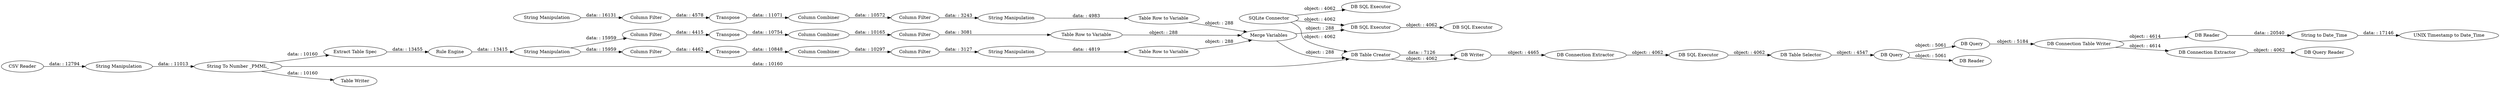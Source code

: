 digraph {
	"1263958842268883899_430" [label="Column Filter"]
	"-9077690727644105812_1882" [label="String To Number _PMML_"]
	"-9077690727644105812_2729" [label="DB Connection Table Writer"]
	"-9077690727644105812_440" [label="DB SQL Executor"]
	"-9077690727644105812_2728" [label="DB Connection Extractor"]
	"1263958842268883899_2588" [label="Table Row to Variable"]
	"1263958842268883899_426" [label="Column Combiner"]
	"1263958842268883899_1887" [label="Column Filter"]
	"-9077690727644105812_2237" [label="Extract Table Spec"]
	"1263958842268883899_1879" [label="String Manipulation"]
	"-9077690727644105812_47" [label="DB Table Selector"]
	"-9077690727644105812_1883" [label="String Manipulation"]
	"-9077690727644105812_464" [label="SQLite Connector"]
	"1263958842268883899_2587" [label="Merge Variables"]
	"-9077690727644105812_1919" [label="DB Reader"]
	"1263958842268883899_1889" [label="Column Filter"]
	"-9077690727644105812_2735" [label="DB Query"]
	"-9077690727644105812_2733" [label="DB Connection Extractor"]
	"1263958842268883899_1883" [label="Column Filter"]
	"-9077690727644105812_2737" [label="String to Date_Time"]
	"1263958842268883899_1870" [label="Column Filter"]
	"-9077690727644105812_1878" [label="DB Query Reader"]
	"1263958842268883899_1871" [label=Transpose]
	"1263958842268883899_1873" [label="Table Row to Variable"]
	"-9077690727644105812_1886" [label="Table Writer"]
	"-9077690727644105812_1865" [label="DB Writer"]
	"1263958842268883899_1884" [label="String Manipulation"]
	"-9077690727644105812_1860" [label="DB SQL Executor"]
	"1263958842268883899_1869" [label="String Manipulation"]
	"-9077690727644105812_2727" [label="DB SQL Executor"]
	"-9077690727644105812_2738" [label="UNIX Timestamp to Date_Time"]
	"1263958842268883899_1613" [label="String Manipulation"]
	"-9077690727644105812_2238" [label="Rule Engine"]
	"-9077690727644105812_2734" [label="DB Reader"]
	"-9077690727644105812_2730" [label="DB Query"]
	"-9077690727644105812_1881" [label="DB Table Creator"]
	"1263958842268883899_1885" [label="Table Row to Variable"]
	"1263958842268883899_1886" [label="Column Combiner"]
	"1263958842268883899_1882" [label="Column Combiner"]
	"-9077690727644105812_2736" [label="DB SQL Executor"]
	"1263958842268883899_1888" [label=Transpose]
	"-9077690727644105812_466" [label="CSV Reader"]
	"1263958842268883899_1881" [label=Transpose]
	"1263958842268883899_1880" [label="Column Filter"]
	"-9077690727644105812_2728" -> "-9077690727644105812_2727" [label="object: : 4062"]
	"1263958842268883899_1882" -> "1263958842268883899_1883" [label="data: : 10572"]
	"1263958842268883899_1881" -> "1263958842268883899_1882" [label="data: : 11071"]
	"1263958842268883899_1883" -> "1263958842268883899_1884" [label="data: : 3243"]
	"1263958842268883899_1870" -> "1263958842268883899_1871" [label="data: : 4462"]
	"1263958842268883899_1885" -> "1263958842268883899_2587" [label="object: : 288"]
	"1263958842268883899_1886" -> "1263958842268883899_1887" [label="data: : 10165"]
	"-9077690727644105812_440" -> "-9077690727644105812_1860" [label="object: : 4062"]
	"-9077690727644105812_464" -> "-9077690727644105812_1881" [label="object: : 4062"]
	"-9077690727644105812_2729" -> "-9077690727644105812_2733" [label="object: : 4614"]
	"-9077690727644105812_1865" -> "-9077690727644105812_2728" [label="object: : 4465"]
	"1263958842268883899_1871" -> "1263958842268883899_426" [label="data: : 10848"]
	"1263958842268883899_1873" -> "1263958842268883899_2587" [label="object: : 288"]
	"-9077690727644105812_1883" -> "-9077690727644105812_1882" [label="data: : 11013"]
	"-9077690727644105812_1919" -> "-9077690727644105812_2737" [label="data: : 20540"]
	"1263958842268883899_1880" -> "1263958842268883899_1881" [label="data: : 4578"]
	"1263958842268883899_1884" -> "1263958842268883899_1885" [label="data: : 4983"]
	"1263958842268883899_1888" -> "1263958842268883899_1886" [label="data: : 10754"]
	"-9077690727644105812_1881" -> "-9077690727644105812_1865" [label="data: : 7126"]
	"-9077690727644105812_2737" -> "-9077690727644105812_2738" [label="data: : 17146"]
	"-9077690727644105812_2733" -> "-9077690727644105812_1878" [label="object: : 4062"]
	"1263958842268883899_430" -> "1263958842268883899_1613" [label="data: : 3127"]
	"-9077690727644105812_2237" -> "-9077690727644105812_2238" [label="data: : 13455"]
	"-9077690727644105812_2730" -> "-9077690727644105812_2734" [label="object: : 5061"]
	"1263958842268883899_1869" -> "1263958842268883899_1870" [label="data: : 15959"]
	"-9077690727644105812_2735" -> "-9077690727644105812_2729" [label="object: : 5184"]
	"1263958842268883899_1869" -> "1263958842268883899_1889" [label="data: : 15959"]
	"-9077690727644105812_466" -> "-9077690727644105812_1883" [label="data: : 12794"]
	"1263958842268883899_1879" -> "1263958842268883899_1880" [label="data: : 16131"]
	"1263958842268883899_2587" -> "-9077690727644105812_440" [label="object: : 288"]
	"-9077690727644105812_47" -> "-9077690727644105812_2730" [label="object: : 4547"]
	"1263958842268883899_2587" -> "-9077690727644105812_1881" [label="object: : 288"]
	"-9077690727644105812_1882" -> "-9077690727644105812_1886" [label="data: : 10160"]
	"-9077690727644105812_2729" -> "-9077690727644105812_1919" [label="object: : 4614"]
	"-9077690727644105812_464" -> "-9077690727644105812_2736" [label="object: : 4062"]
	"-9077690727644105812_1882" -> "-9077690727644105812_1881" [label="data: : 10160"]
	"-9077690727644105812_2238" -> "1263958842268883899_1869" [label="data: : 13415"]
	"1263958842268883899_1889" -> "1263958842268883899_1888" [label="data: : 4415"]
	"-9077690727644105812_464" -> "-9077690727644105812_440" [label="object: : 4062"]
	"1263958842268883899_426" -> "1263958842268883899_430" [label="data: : 10297"]
	"-9077690727644105812_2727" -> "-9077690727644105812_47" [label="object: : 4062"]
	"1263958842268883899_2588" -> "1263958842268883899_2587" [label="object: : 288"]
	"1263958842268883899_1887" -> "1263958842268883899_2588" [label="data: : 3081"]
	"-9077690727644105812_1881" -> "-9077690727644105812_1865" [label="object: : 4062"]
	"-9077690727644105812_1882" -> "-9077690727644105812_2237" [label="data: : 10160"]
	"-9077690727644105812_2730" -> "-9077690727644105812_2735" [label="object: : 5061"]
	"1263958842268883899_1613" -> "1263958842268883899_1873" [label="data: : 4819"]
	rankdir=LR
}
